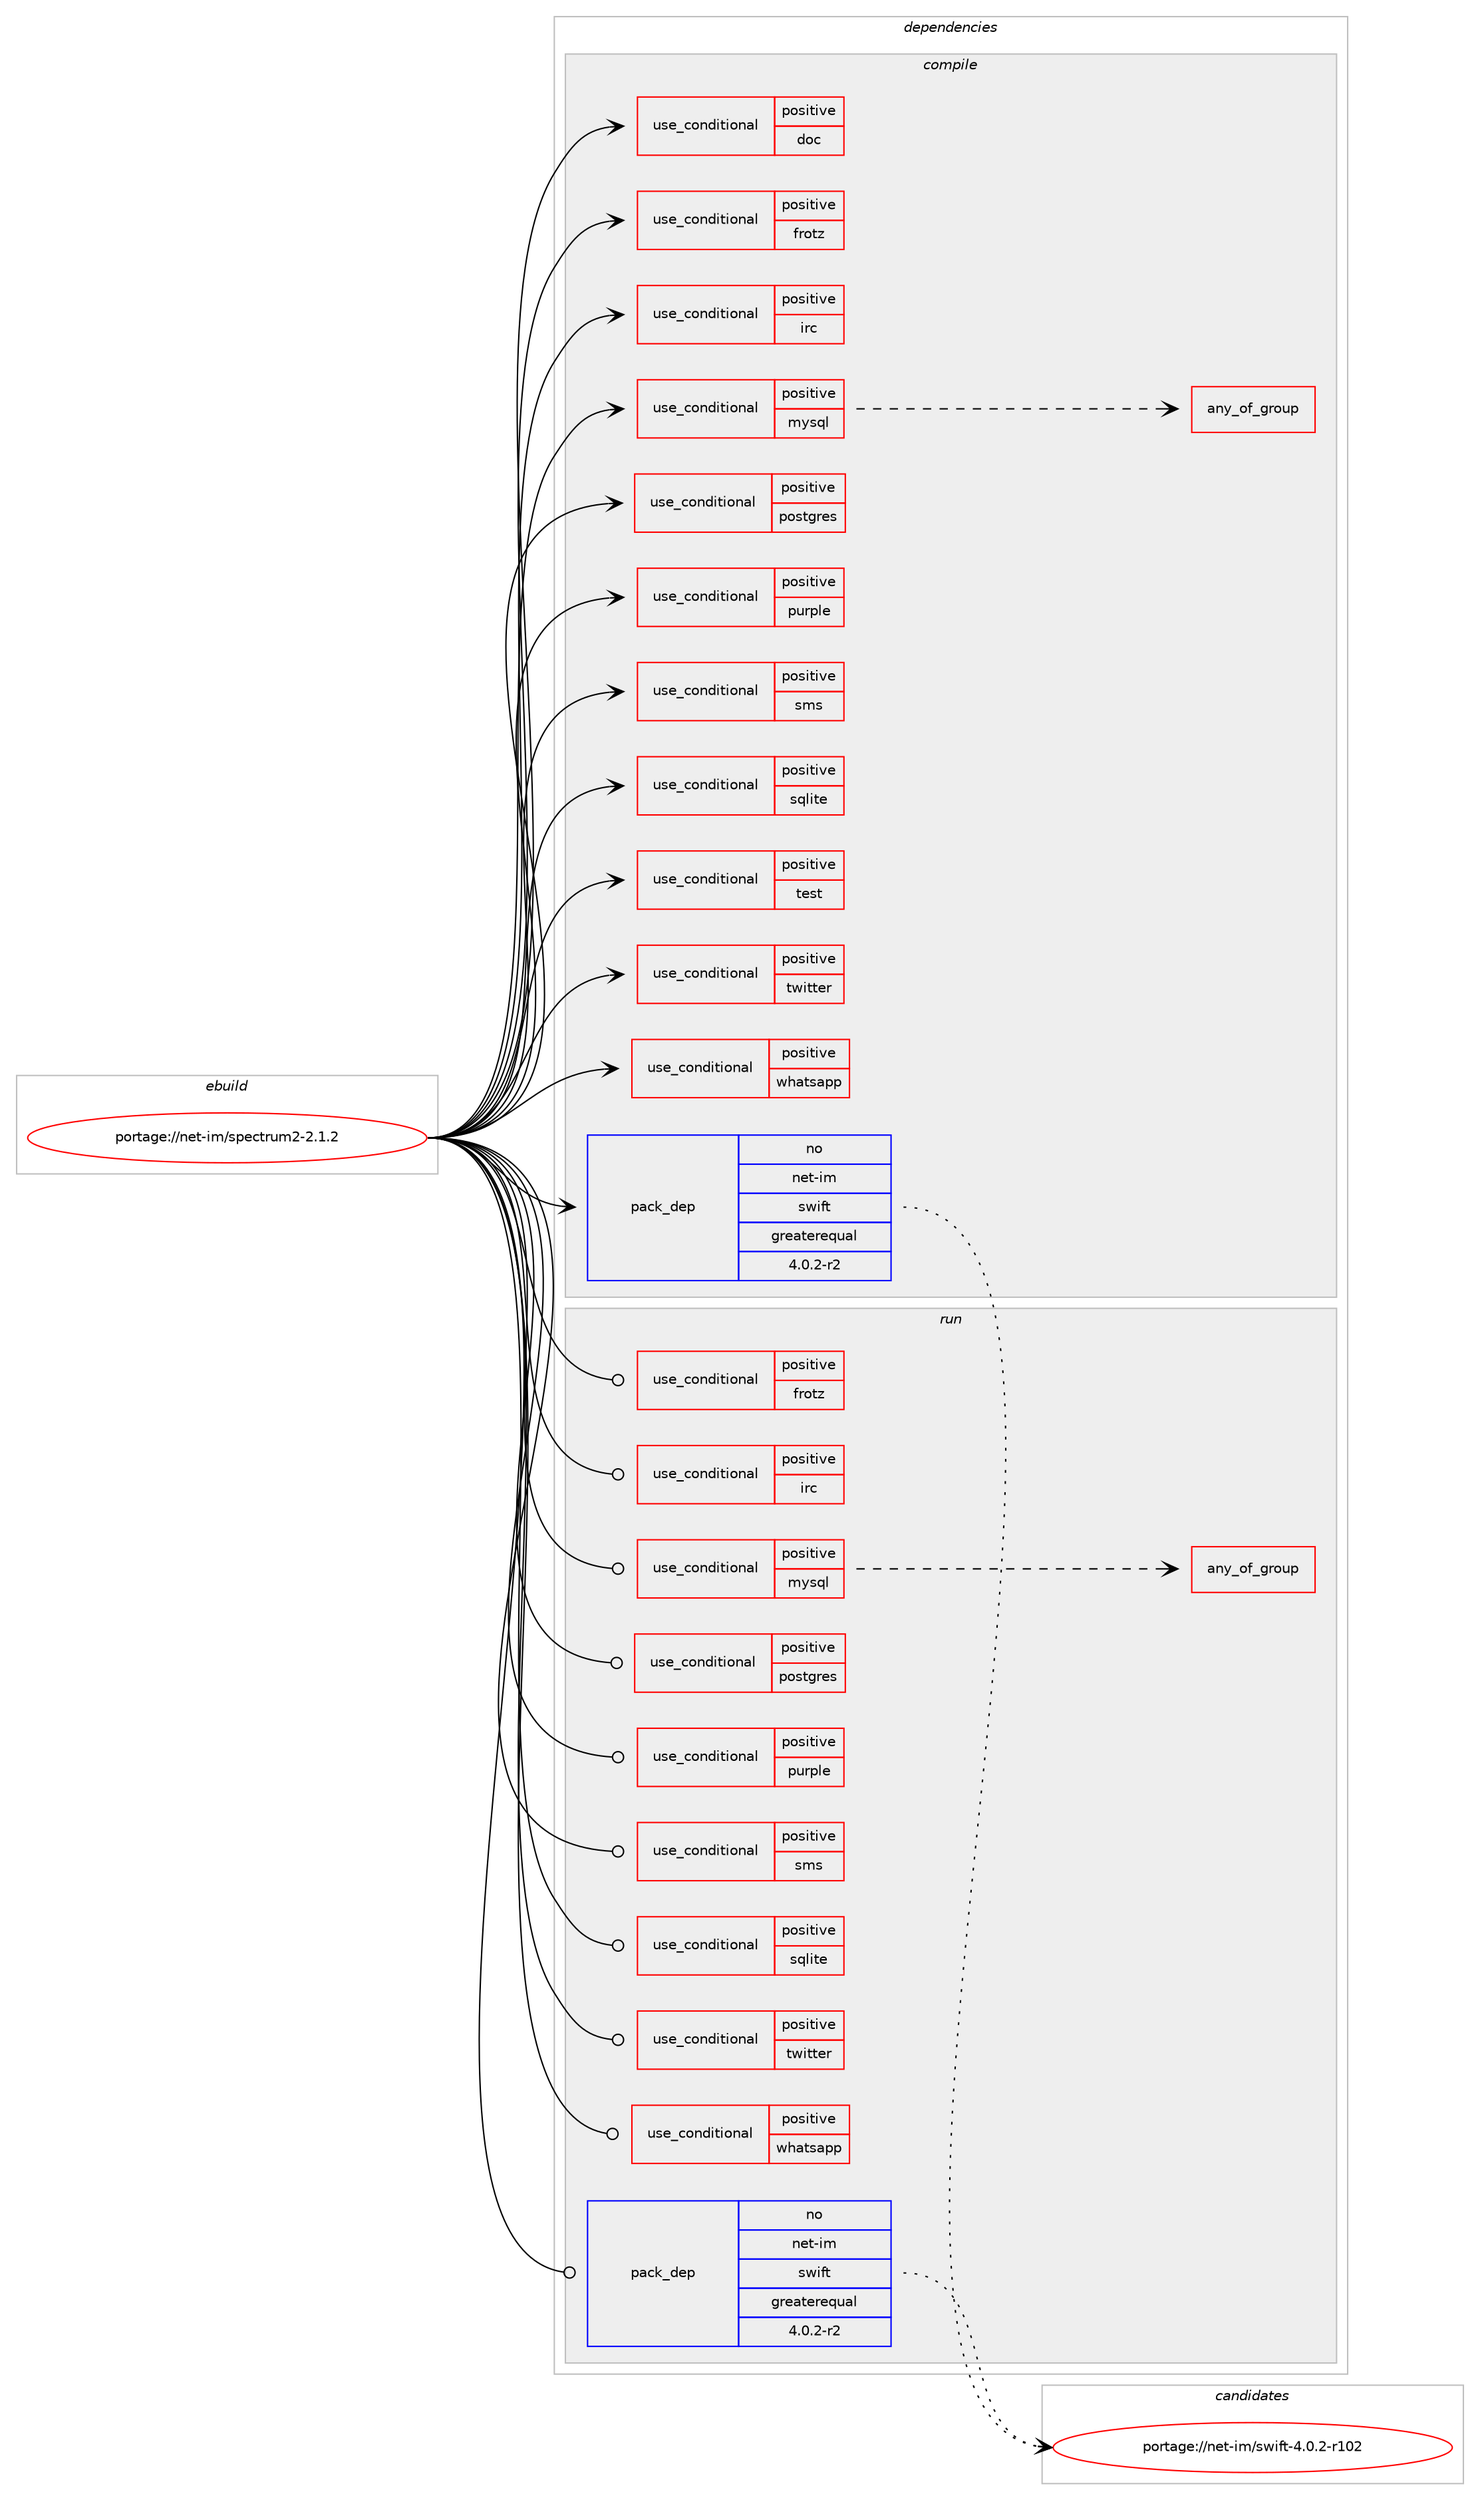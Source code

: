 digraph prolog {

# *************
# Graph options
# *************

newrank=true;
concentrate=true;
compound=true;
graph [rankdir=LR,fontname=Helvetica,fontsize=10,ranksep=1.5];#, ranksep=2.5, nodesep=0.2];
edge  [arrowhead=vee];
node  [fontname=Helvetica,fontsize=10];

# **********
# The ebuild
# **********

subgraph cluster_leftcol {
color=gray;
rank=same;
label=<<i>ebuild</i>>;
id [label="portage://net-im/spectrum2-2.1.2", color=red, width=4, href="../net-im/spectrum2-2.1.2.svg"];
}

# ****************
# The dependencies
# ****************

subgraph cluster_midcol {
color=gray;
label=<<i>dependencies</i>>;
subgraph cluster_compile {
fillcolor="#eeeeee";
style=filled;
label=<<i>compile</i>>;
subgraph cond69 {
dependency121 [label=<<TABLE BORDER="0" CELLBORDER="1" CELLSPACING="0" CELLPADDING="4"><TR><TD ROWSPAN="3" CELLPADDING="10">use_conditional</TD></TR><TR><TD>positive</TD></TR><TR><TD>doc</TD></TR></TABLE>>, shape=none, color=red];
# *** BEGIN UNKNOWN DEPENDENCY TYPE (TODO) ***
# dependency121 -> package_dependency(portage://net-im/spectrum2-2.1.2,install,no,app-doc,doxygen,none,[,,],[],[])
# *** END UNKNOWN DEPENDENCY TYPE (TODO) ***

}
id:e -> dependency121:w [weight=20,style="solid",arrowhead="vee"];
subgraph cond70 {
dependency122 [label=<<TABLE BORDER="0" CELLBORDER="1" CELLSPACING="0" CELLPADDING="4"><TR><TD ROWSPAN="3" CELLPADDING="10">use_conditional</TD></TR><TR><TD>positive</TD></TR><TR><TD>frotz</TD></TR></TABLE>>, shape=none, color=red];
# *** BEGIN UNKNOWN DEPENDENCY TYPE (TODO) ***
# dependency122 -> package_dependency(portage://net-im/spectrum2-2.1.2,install,weak,games-engines,frotz,none,[,,],[],[])
# *** END UNKNOWN DEPENDENCY TYPE (TODO) ***

}
id:e -> dependency122:w [weight=20,style="solid",arrowhead="vee"];
subgraph cond71 {
dependency123 [label=<<TABLE BORDER="0" CELLBORDER="1" CELLSPACING="0" CELLPADDING="4"><TR><TD ROWSPAN="3" CELLPADDING="10">use_conditional</TD></TR><TR><TD>positive</TD></TR><TR><TD>irc</TD></TR></TABLE>>, shape=none, color=red];
# *** BEGIN UNKNOWN DEPENDENCY TYPE (TODO) ***
# dependency123 -> package_dependency(portage://net-im/spectrum2-2.1.2,install,no,net-im,libcommuni,none,[,,],[],[])
# *** END UNKNOWN DEPENDENCY TYPE (TODO) ***

}
id:e -> dependency123:w [weight=20,style="solid",arrowhead="vee"];
subgraph cond72 {
dependency124 [label=<<TABLE BORDER="0" CELLBORDER="1" CELLSPACING="0" CELLPADDING="4"><TR><TD ROWSPAN="3" CELLPADDING="10">use_conditional</TD></TR><TR><TD>positive</TD></TR><TR><TD>mysql</TD></TR></TABLE>>, shape=none, color=red];
subgraph any6 {
dependency125 [label=<<TABLE BORDER="0" CELLBORDER="1" CELLSPACING="0" CELLPADDING="4"><TR><TD CELLPADDING="10">any_of_group</TD></TR></TABLE>>, shape=none, color=red];# *** BEGIN UNKNOWN DEPENDENCY TYPE (TODO) ***
# dependency125 -> package_dependency(portage://net-im/spectrum2-2.1.2,install,no,dev-db,mariadb-connector-c,none,[,,],[],[])
# *** END UNKNOWN DEPENDENCY TYPE (TODO) ***

# *** BEGIN UNKNOWN DEPENDENCY TYPE (TODO) ***
# dependency125 -> package_dependency(portage://net-im/spectrum2-2.1.2,install,no,dev-db,mysql-connector-c,none,[,,],[],[])
# *** END UNKNOWN DEPENDENCY TYPE (TODO) ***

}
dependency124:e -> dependency125:w [weight=20,style="dashed",arrowhead="vee"];
}
id:e -> dependency124:w [weight=20,style="solid",arrowhead="vee"];
subgraph cond73 {
dependency126 [label=<<TABLE BORDER="0" CELLBORDER="1" CELLSPACING="0" CELLPADDING="4"><TR><TD ROWSPAN="3" CELLPADDING="10">use_conditional</TD></TR><TR><TD>positive</TD></TR><TR><TD>postgres</TD></TR></TABLE>>, shape=none, color=red];
# *** BEGIN UNKNOWN DEPENDENCY TYPE (TODO) ***
# dependency126 -> package_dependency(portage://net-im/spectrum2-2.1.2,install,no,dev-libs,libpqxx,none,[,,],any_same_slot,[])
# *** END UNKNOWN DEPENDENCY TYPE (TODO) ***

}
id:e -> dependency126:w [weight=20,style="solid",arrowhead="vee"];
subgraph cond74 {
dependency127 [label=<<TABLE BORDER="0" CELLBORDER="1" CELLSPACING="0" CELLPADDING="4"><TR><TD ROWSPAN="3" CELLPADDING="10">use_conditional</TD></TR><TR><TD>positive</TD></TR><TR><TD>purple</TD></TR></TABLE>>, shape=none, color=red];
# *** BEGIN UNKNOWN DEPENDENCY TYPE (TODO) ***
# dependency127 -> package_dependency(portage://net-im/spectrum2-2.1.2,install,no,dev-libs,glib,none,[,,],[],[])
# *** END UNKNOWN DEPENDENCY TYPE (TODO) ***

# *** BEGIN UNKNOWN DEPENDENCY TYPE (TODO) ***
# dependency127 -> package_dependency(portage://net-im/spectrum2-2.1.2,install,no,net-im,pidgin,none,[,,],any_same_slot,[])
# *** END UNKNOWN DEPENDENCY TYPE (TODO) ***

}
id:e -> dependency127:w [weight=20,style="solid",arrowhead="vee"];
subgraph cond75 {
dependency128 [label=<<TABLE BORDER="0" CELLBORDER="1" CELLSPACING="0" CELLPADDING="4"><TR><TD ROWSPAN="3" CELLPADDING="10">use_conditional</TD></TR><TR><TD>positive</TD></TR><TR><TD>sms</TD></TR></TABLE>>, shape=none, color=red];
# *** BEGIN UNKNOWN DEPENDENCY TYPE (TODO) ***
# dependency128 -> package_dependency(portage://net-im/spectrum2-2.1.2,install,no,app-mobilephone,smstools,none,[,,],[],[])
# *** END UNKNOWN DEPENDENCY TYPE (TODO) ***

}
id:e -> dependency128:w [weight=20,style="solid",arrowhead="vee"];
subgraph cond76 {
dependency129 [label=<<TABLE BORDER="0" CELLBORDER="1" CELLSPACING="0" CELLPADDING="4"><TR><TD ROWSPAN="3" CELLPADDING="10">use_conditional</TD></TR><TR><TD>positive</TD></TR><TR><TD>sqlite</TD></TR></TABLE>>, shape=none, color=red];
# *** BEGIN UNKNOWN DEPENDENCY TYPE (TODO) ***
# dependency129 -> package_dependency(portage://net-im/spectrum2-2.1.2,install,no,dev-db,sqlite,none,[,,],[slot(3)],[])
# *** END UNKNOWN DEPENDENCY TYPE (TODO) ***

}
id:e -> dependency129:w [weight=20,style="solid",arrowhead="vee"];
subgraph cond77 {
dependency130 [label=<<TABLE BORDER="0" CELLBORDER="1" CELLSPACING="0" CELLPADDING="4"><TR><TD ROWSPAN="3" CELLPADDING="10">use_conditional</TD></TR><TR><TD>positive</TD></TR><TR><TD>test</TD></TR></TABLE>>, shape=none, color=red];
# *** BEGIN UNKNOWN DEPENDENCY TYPE (TODO) ***
# dependency130 -> package_dependency(portage://net-im/spectrum2-2.1.2,install,no,dev-util,cppunit,none,[,,],[],[])
# *** END UNKNOWN DEPENDENCY TYPE (TODO) ***

}
id:e -> dependency130:w [weight=20,style="solid",arrowhead="vee"];
subgraph cond78 {
dependency131 [label=<<TABLE BORDER="0" CELLBORDER="1" CELLSPACING="0" CELLPADDING="4"><TR><TD ROWSPAN="3" CELLPADDING="10">use_conditional</TD></TR><TR><TD>positive</TD></TR><TR><TD>twitter</TD></TR></TABLE>>, shape=none, color=red];
# *** BEGIN UNKNOWN DEPENDENCY TYPE (TODO) ***
# dependency131 -> package_dependency(portage://net-im/spectrum2-2.1.2,install,no,net-misc,curl,none,[,,],[],[])
# *** END UNKNOWN DEPENDENCY TYPE (TODO) ***

}
id:e -> dependency131:w [weight=20,style="solid",arrowhead="vee"];
subgraph cond79 {
dependency132 [label=<<TABLE BORDER="0" CELLBORDER="1" CELLSPACING="0" CELLPADDING="4"><TR><TD ROWSPAN="3" CELLPADDING="10">use_conditional</TD></TR><TR><TD>positive</TD></TR><TR><TD>whatsapp</TD></TR></TABLE>>, shape=none, color=red];
# *** BEGIN UNKNOWN DEPENDENCY TYPE (TODO) ***
# dependency132 -> package_dependency(portage://net-im/spectrum2-2.1.2,install,no,net-im,transwhat,none,[,,],[],[])
# *** END UNKNOWN DEPENDENCY TYPE (TODO) ***

}
id:e -> dependency132:w [weight=20,style="solid",arrowhead="vee"];
# *** BEGIN UNKNOWN DEPENDENCY TYPE (TODO) ***
# id -> package_dependency(portage://net-im/spectrum2-2.1.2,install,no,acct-group,spectrum,none,[,,],[],[])
# *** END UNKNOWN DEPENDENCY TYPE (TODO) ***

# *** BEGIN UNKNOWN DEPENDENCY TYPE (TODO) ***
# id -> package_dependency(portage://net-im/spectrum2-2.1.2,install,no,acct-user,spectrum,none,[,,],[],[])
# *** END UNKNOWN DEPENDENCY TYPE (TODO) ***

# *** BEGIN UNKNOWN DEPENDENCY TYPE (TODO) ***
# id -> package_dependency(portage://net-im/spectrum2-2.1.2,install,no,dev-libs,boost,none,[,,],any_same_slot,[use(enable(nls),none)])
# *** END UNKNOWN DEPENDENCY TYPE (TODO) ***

# *** BEGIN UNKNOWN DEPENDENCY TYPE (TODO) ***
# id -> package_dependency(portage://net-im/spectrum2-2.1.2,install,no,dev-libs,expat,none,[,,],[],[])
# *** END UNKNOWN DEPENDENCY TYPE (TODO) ***

# *** BEGIN UNKNOWN DEPENDENCY TYPE (TODO) ***
# id -> package_dependency(portage://net-im/spectrum2-2.1.2,install,no,dev-libs,jsoncpp,none,[,,],any_same_slot,[])
# *** END UNKNOWN DEPENDENCY TYPE (TODO) ***

# *** BEGIN UNKNOWN DEPENDENCY TYPE (TODO) ***
# id -> package_dependency(portage://net-im/spectrum2-2.1.2,install,no,dev-libs,libev,none,[,,],any_same_slot,[])
# *** END UNKNOWN DEPENDENCY TYPE (TODO) ***

# *** BEGIN UNKNOWN DEPENDENCY TYPE (TODO) ***
# id -> package_dependency(portage://net-im/spectrum2-2.1.2,install,no,dev-libs,log4cxx,none,[,,],[],[])
# *** END UNKNOWN DEPENDENCY TYPE (TODO) ***

# *** BEGIN UNKNOWN DEPENDENCY TYPE (TODO) ***
# id -> package_dependency(portage://net-im/spectrum2-2.1.2,install,no,dev-libs,openssl,none,[,,],[slot(0),equal],[])
# *** END UNKNOWN DEPENDENCY TYPE (TODO) ***

# *** BEGIN UNKNOWN DEPENDENCY TYPE (TODO) ***
# id -> package_dependency(portage://net-im/spectrum2-2.1.2,install,no,dev-libs,popt,none,[,,],[],[])
# *** END UNKNOWN DEPENDENCY TYPE (TODO) ***

# *** BEGIN UNKNOWN DEPENDENCY TYPE (TODO) ***
# id -> package_dependency(portage://net-im/spectrum2-2.1.2,install,no,dev-libs,protobuf,none,[,,],any_same_slot,[])
# *** END UNKNOWN DEPENDENCY TYPE (TODO) ***

# *** BEGIN UNKNOWN DEPENDENCY TYPE (TODO) ***
# id -> package_dependency(portage://net-im/spectrum2-2.1.2,install,no,net-dns,libidn,none,[,,],[slot(0),equal],[])
# *** END UNKNOWN DEPENDENCY TYPE (TODO) ***

subgraph pack48 {
dependency133 [label=<<TABLE BORDER="0" CELLBORDER="1" CELLSPACING="0" CELLPADDING="4" WIDTH="220"><TR><TD ROWSPAN="6" CELLPADDING="30">pack_dep</TD></TR><TR><TD WIDTH="110">no</TD></TR><TR><TD>net-im</TD></TR><TR><TD>swift</TD></TR><TR><TD>greaterequal</TD></TR><TR><TD>4.0.2-r2</TD></TR></TABLE>>, shape=none, color=blue];
}
id:e -> dependency133:w [weight=20,style="solid",arrowhead="vee"];
# *** BEGIN UNKNOWN DEPENDENCY TYPE (TODO) ***
# id -> package_dependency(portage://net-im/spectrum2-2.1.2,install,no,net-misc,curl,none,[,,],[],[])
# *** END UNKNOWN DEPENDENCY TYPE (TODO) ***

# *** BEGIN UNKNOWN DEPENDENCY TYPE (TODO) ***
# id -> package_dependency(portage://net-im/spectrum2-2.1.2,install,no,sys-libs,zlib,none,[,,],any_same_slot,[])
# *** END UNKNOWN DEPENDENCY TYPE (TODO) ***

}
subgraph cluster_compileandrun {
fillcolor="#eeeeee";
style=filled;
label=<<i>compile and run</i>>;
}
subgraph cluster_run {
fillcolor="#eeeeee";
style=filled;
label=<<i>run</i>>;
subgraph cond80 {
dependency134 [label=<<TABLE BORDER="0" CELLBORDER="1" CELLSPACING="0" CELLPADDING="4"><TR><TD ROWSPAN="3" CELLPADDING="10">use_conditional</TD></TR><TR><TD>positive</TD></TR><TR><TD>frotz</TD></TR></TABLE>>, shape=none, color=red];
# *** BEGIN UNKNOWN DEPENDENCY TYPE (TODO) ***
# dependency134 -> package_dependency(portage://net-im/spectrum2-2.1.2,run,weak,games-engines,frotz,none,[,,],[],[])
# *** END UNKNOWN DEPENDENCY TYPE (TODO) ***

}
id:e -> dependency134:w [weight=20,style="solid",arrowhead="odot"];
subgraph cond81 {
dependency135 [label=<<TABLE BORDER="0" CELLBORDER="1" CELLSPACING="0" CELLPADDING="4"><TR><TD ROWSPAN="3" CELLPADDING="10">use_conditional</TD></TR><TR><TD>positive</TD></TR><TR><TD>irc</TD></TR></TABLE>>, shape=none, color=red];
# *** BEGIN UNKNOWN DEPENDENCY TYPE (TODO) ***
# dependency135 -> package_dependency(portage://net-im/spectrum2-2.1.2,run,no,net-im,libcommuni,none,[,,],[],[])
# *** END UNKNOWN DEPENDENCY TYPE (TODO) ***

}
id:e -> dependency135:w [weight=20,style="solid",arrowhead="odot"];
subgraph cond82 {
dependency136 [label=<<TABLE BORDER="0" CELLBORDER="1" CELLSPACING="0" CELLPADDING="4"><TR><TD ROWSPAN="3" CELLPADDING="10">use_conditional</TD></TR><TR><TD>positive</TD></TR><TR><TD>mysql</TD></TR></TABLE>>, shape=none, color=red];
subgraph any7 {
dependency137 [label=<<TABLE BORDER="0" CELLBORDER="1" CELLSPACING="0" CELLPADDING="4"><TR><TD CELLPADDING="10">any_of_group</TD></TR></TABLE>>, shape=none, color=red];# *** BEGIN UNKNOWN DEPENDENCY TYPE (TODO) ***
# dependency137 -> package_dependency(portage://net-im/spectrum2-2.1.2,run,no,dev-db,mariadb-connector-c,none,[,,],[],[])
# *** END UNKNOWN DEPENDENCY TYPE (TODO) ***

# *** BEGIN UNKNOWN DEPENDENCY TYPE (TODO) ***
# dependency137 -> package_dependency(portage://net-im/spectrum2-2.1.2,run,no,dev-db,mysql-connector-c,none,[,,],[],[])
# *** END UNKNOWN DEPENDENCY TYPE (TODO) ***

}
dependency136:e -> dependency137:w [weight=20,style="dashed",arrowhead="vee"];
}
id:e -> dependency136:w [weight=20,style="solid",arrowhead="odot"];
subgraph cond83 {
dependency138 [label=<<TABLE BORDER="0" CELLBORDER="1" CELLSPACING="0" CELLPADDING="4"><TR><TD ROWSPAN="3" CELLPADDING="10">use_conditional</TD></TR><TR><TD>positive</TD></TR><TR><TD>postgres</TD></TR></TABLE>>, shape=none, color=red];
# *** BEGIN UNKNOWN DEPENDENCY TYPE (TODO) ***
# dependency138 -> package_dependency(portage://net-im/spectrum2-2.1.2,run,no,dev-libs,libpqxx,none,[,,],any_same_slot,[])
# *** END UNKNOWN DEPENDENCY TYPE (TODO) ***

}
id:e -> dependency138:w [weight=20,style="solid",arrowhead="odot"];
subgraph cond84 {
dependency139 [label=<<TABLE BORDER="0" CELLBORDER="1" CELLSPACING="0" CELLPADDING="4"><TR><TD ROWSPAN="3" CELLPADDING="10">use_conditional</TD></TR><TR><TD>positive</TD></TR><TR><TD>purple</TD></TR></TABLE>>, shape=none, color=red];
# *** BEGIN UNKNOWN DEPENDENCY TYPE (TODO) ***
# dependency139 -> package_dependency(portage://net-im/spectrum2-2.1.2,run,no,dev-libs,glib,none,[,,],[],[])
# *** END UNKNOWN DEPENDENCY TYPE (TODO) ***

# *** BEGIN UNKNOWN DEPENDENCY TYPE (TODO) ***
# dependency139 -> package_dependency(portage://net-im/spectrum2-2.1.2,run,no,net-im,pidgin,none,[,,],any_same_slot,[])
# *** END UNKNOWN DEPENDENCY TYPE (TODO) ***

}
id:e -> dependency139:w [weight=20,style="solid",arrowhead="odot"];
subgraph cond85 {
dependency140 [label=<<TABLE BORDER="0" CELLBORDER="1" CELLSPACING="0" CELLPADDING="4"><TR><TD ROWSPAN="3" CELLPADDING="10">use_conditional</TD></TR><TR><TD>positive</TD></TR><TR><TD>sms</TD></TR></TABLE>>, shape=none, color=red];
# *** BEGIN UNKNOWN DEPENDENCY TYPE (TODO) ***
# dependency140 -> package_dependency(portage://net-im/spectrum2-2.1.2,run,no,app-mobilephone,smstools,none,[,,],[],[])
# *** END UNKNOWN DEPENDENCY TYPE (TODO) ***

}
id:e -> dependency140:w [weight=20,style="solid",arrowhead="odot"];
subgraph cond86 {
dependency141 [label=<<TABLE BORDER="0" CELLBORDER="1" CELLSPACING="0" CELLPADDING="4"><TR><TD ROWSPAN="3" CELLPADDING="10">use_conditional</TD></TR><TR><TD>positive</TD></TR><TR><TD>sqlite</TD></TR></TABLE>>, shape=none, color=red];
# *** BEGIN UNKNOWN DEPENDENCY TYPE (TODO) ***
# dependency141 -> package_dependency(portage://net-im/spectrum2-2.1.2,run,no,dev-db,sqlite,none,[,,],[slot(3)],[])
# *** END UNKNOWN DEPENDENCY TYPE (TODO) ***

}
id:e -> dependency141:w [weight=20,style="solid",arrowhead="odot"];
subgraph cond87 {
dependency142 [label=<<TABLE BORDER="0" CELLBORDER="1" CELLSPACING="0" CELLPADDING="4"><TR><TD ROWSPAN="3" CELLPADDING="10">use_conditional</TD></TR><TR><TD>positive</TD></TR><TR><TD>twitter</TD></TR></TABLE>>, shape=none, color=red];
# *** BEGIN UNKNOWN DEPENDENCY TYPE (TODO) ***
# dependency142 -> package_dependency(portage://net-im/spectrum2-2.1.2,run,no,net-misc,curl,none,[,,],[],[])
# *** END UNKNOWN DEPENDENCY TYPE (TODO) ***

}
id:e -> dependency142:w [weight=20,style="solid",arrowhead="odot"];
subgraph cond88 {
dependency143 [label=<<TABLE BORDER="0" CELLBORDER="1" CELLSPACING="0" CELLPADDING="4"><TR><TD ROWSPAN="3" CELLPADDING="10">use_conditional</TD></TR><TR><TD>positive</TD></TR><TR><TD>whatsapp</TD></TR></TABLE>>, shape=none, color=red];
# *** BEGIN UNKNOWN DEPENDENCY TYPE (TODO) ***
# dependency143 -> package_dependency(portage://net-im/spectrum2-2.1.2,run,no,net-im,transwhat,none,[,,],[],[])
# *** END UNKNOWN DEPENDENCY TYPE (TODO) ***

}
id:e -> dependency143:w [weight=20,style="solid",arrowhead="odot"];
# *** BEGIN UNKNOWN DEPENDENCY TYPE (TODO) ***
# id -> package_dependency(portage://net-im/spectrum2-2.1.2,run,no,acct-group,spectrum,none,[,,],[],[])
# *** END UNKNOWN DEPENDENCY TYPE (TODO) ***

# *** BEGIN UNKNOWN DEPENDENCY TYPE (TODO) ***
# id -> package_dependency(portage://net-im/spectrum2-2.1.2,run,no,acct-user,spectrum,none,[,,],[],[])
# *** END UNKNOWN DEPENDENCY TYPE (TODO) ***

# *** BEGIN UNKNOWN DEPENDENCY TYPE (TODO) ***
# id -> package_dependency(portage://net-im/spectrum2-2.1.2,run,no,dev-libs,boost,none,[,,],any_same_slot,[use(enable(nls),none)])
# *** END UNKNOWN DEPENDENCY TYPE (TODO) ***

# *** BEGIN UNKNOWN DEPENDENCY TYPE (TODO) ***
# id -> package_dependency(portage://net-im/spectrum2-2.1.2,run,no,dev-libs,expat,none,[,,],[],[])
# *** END UNKNOWN DEPENDENCY TYPE (TODO) ***

# *** BEGIN UNKNOWN DEPENDENCY TYPE (TODO) ***
# id -> package_dependency(portage://net-im/spectrum2-2.1.2,run,no,dev-libs,jsoncpp,none,[,,],any_same_slot,[])
# *** END UNKNOWN DEPENDENCY TYPE (TODO) ***

# *** BEGIN UNKNOWN DEPENDENCY TYPE (TODO) ***
# id -> package_dependency(portage://net-im/spectrum2-2.1.2,run,no,dev-libs,libev,none,[,,],any_same_slot,[])
# *** END UNKNOWN DEPENDENCY TYPE (TODO) ***

# *** BEGIN UNKNOWN DEPENDENCY TYPE (TODO) ***
# id -> package_dependency(portage://net-im/spectrum2-2.1.2,run,no,dev-libs,log4cxx,none,[,,],[],[])
# *** END UNKNOWN DEPENDENCY TYPE (TODO) ***

# *** BEGIN UNKNOWN DEPENDENCY TYPE (TODO) ***
# id -> package_dependency(portage://net-im/spectrum2-2.1.2,run,no,dev-libs,openssl,none,[,,],[slot(0),equal],[])
# *** END UNKNOWN DEPENDENCY TYPE (TODO) ***

# *** BEGIN UNKNOWN DEPENDENCY TYPE (TODO) ***
# id -> package_dependency(portage://net-im/spectrum2-2.1.2,run,no,dev-libs,popt,none,[,,],[],[])
# *** END UNKNOWN DEPENDENCY TYPE (TODO) ***

# *** BEGIN UNKNOWN DEPENDENCY TYPE (TODO) ***
# id -> package_dependency(portage://net-im/spectrum2-2.1.2,run,no,dev-libs,protobuf,none,[,,],any_same_slot,[])
# *** END UNKNOWN DEPENDENCY TYPE (TODO) ***

# *** BEGIN UNKNOWN DEPENDENCY TYPE (TODO) ***
# id -> package_dependency(portage://net-im/spectrum2-2.1.2,run,no,net-dns,libidn,none,[,,],[slot(0),equal],[])
# *** END UNKNOWN DEPENDENCY TYPE (TODO) ***

subgraph pack49 {
dependency144 [label=<<TABLE BORDER="0" CELLBORDER="1" CELLSPACING="0" CELLPADDING="4" WIDTH="220"><TR><TD ROWSPAN="6" CELLPADDING="30">pack_dep</TD></TR><TR><TD WIDTH="110">no</TD></TR><TR><TD>net-im</TD></TR><TR><TD>swift</TD></TR><TR><TD>greaterequal</TD></TR><TR><TD>4.0.2-r2</TD></TR></TABLE>>, shape=none, color=blue];
}
id:e -> dependency144:w [weight=20,style="solid",arrowhead="odot"];
# *** BEGIN UNKNOWN DEPENDENCY TYPE (TODO) ***
# id -> package_dependency(portage://net-im/spectrum2-2.1.2,run,no,net-misc,curl,none,[,,],[],[])
# *** END UNKNOWN DEPENDENCY TYPE (TODO) ***

# *** BEGIN UNKNOWN DEPENDENCY TYPE (TODO) ***
# id -> package_dependency(portage://net-im/spectrum2-2.1.2,run,no,sys-libs,zlib,none,[,,],any_same_slot,[])
# *** END UNKNOWN DEPENDENCY TYPE (TODO) ***

# *** BEGIN UNKNOWN DEPENDENCY TYPE (TODO) ***
# id -> package_dependency(portage://net-im/spectrum2-2.1.2,run,no,virtual,tmpfiles,none,[,,],[],[])
# *** END UNKNOWN DEPENDENCY TYPE (TODO) ***

}
}

# **************
# The candidates
# **************

subgraph cluster_choices {
rank=same;
color=gray;
label=<<i>candidates</i>>;

subgraph choice48 {
color=black;
nodesep=1;
choice110101116451051094711511910510211645524648465045114494850 [label="portage://net-im/swift-4.0.2-r102", color=red, width=4,href="../net-im/swift-4.0.2-r102.svg"];
dependency133:e -> choice110101116451051094711511910510211645524648465045114494850:w [style=dotted,weight="100"];
}
subgraph choice49 {
color=black;
nodesep=1;
choice110101116451051094711511910510211645524648465045114494850 [label="portage://net-im/swift-4.0.2-r102", color=red, width=4,href="../net-im/swift-4.0.2-r102.svg"];
dependency144:e -> choice110101116451051094711511910510211645524648465045114494850:w [style=dotted,weight="100"];
}
}

}
